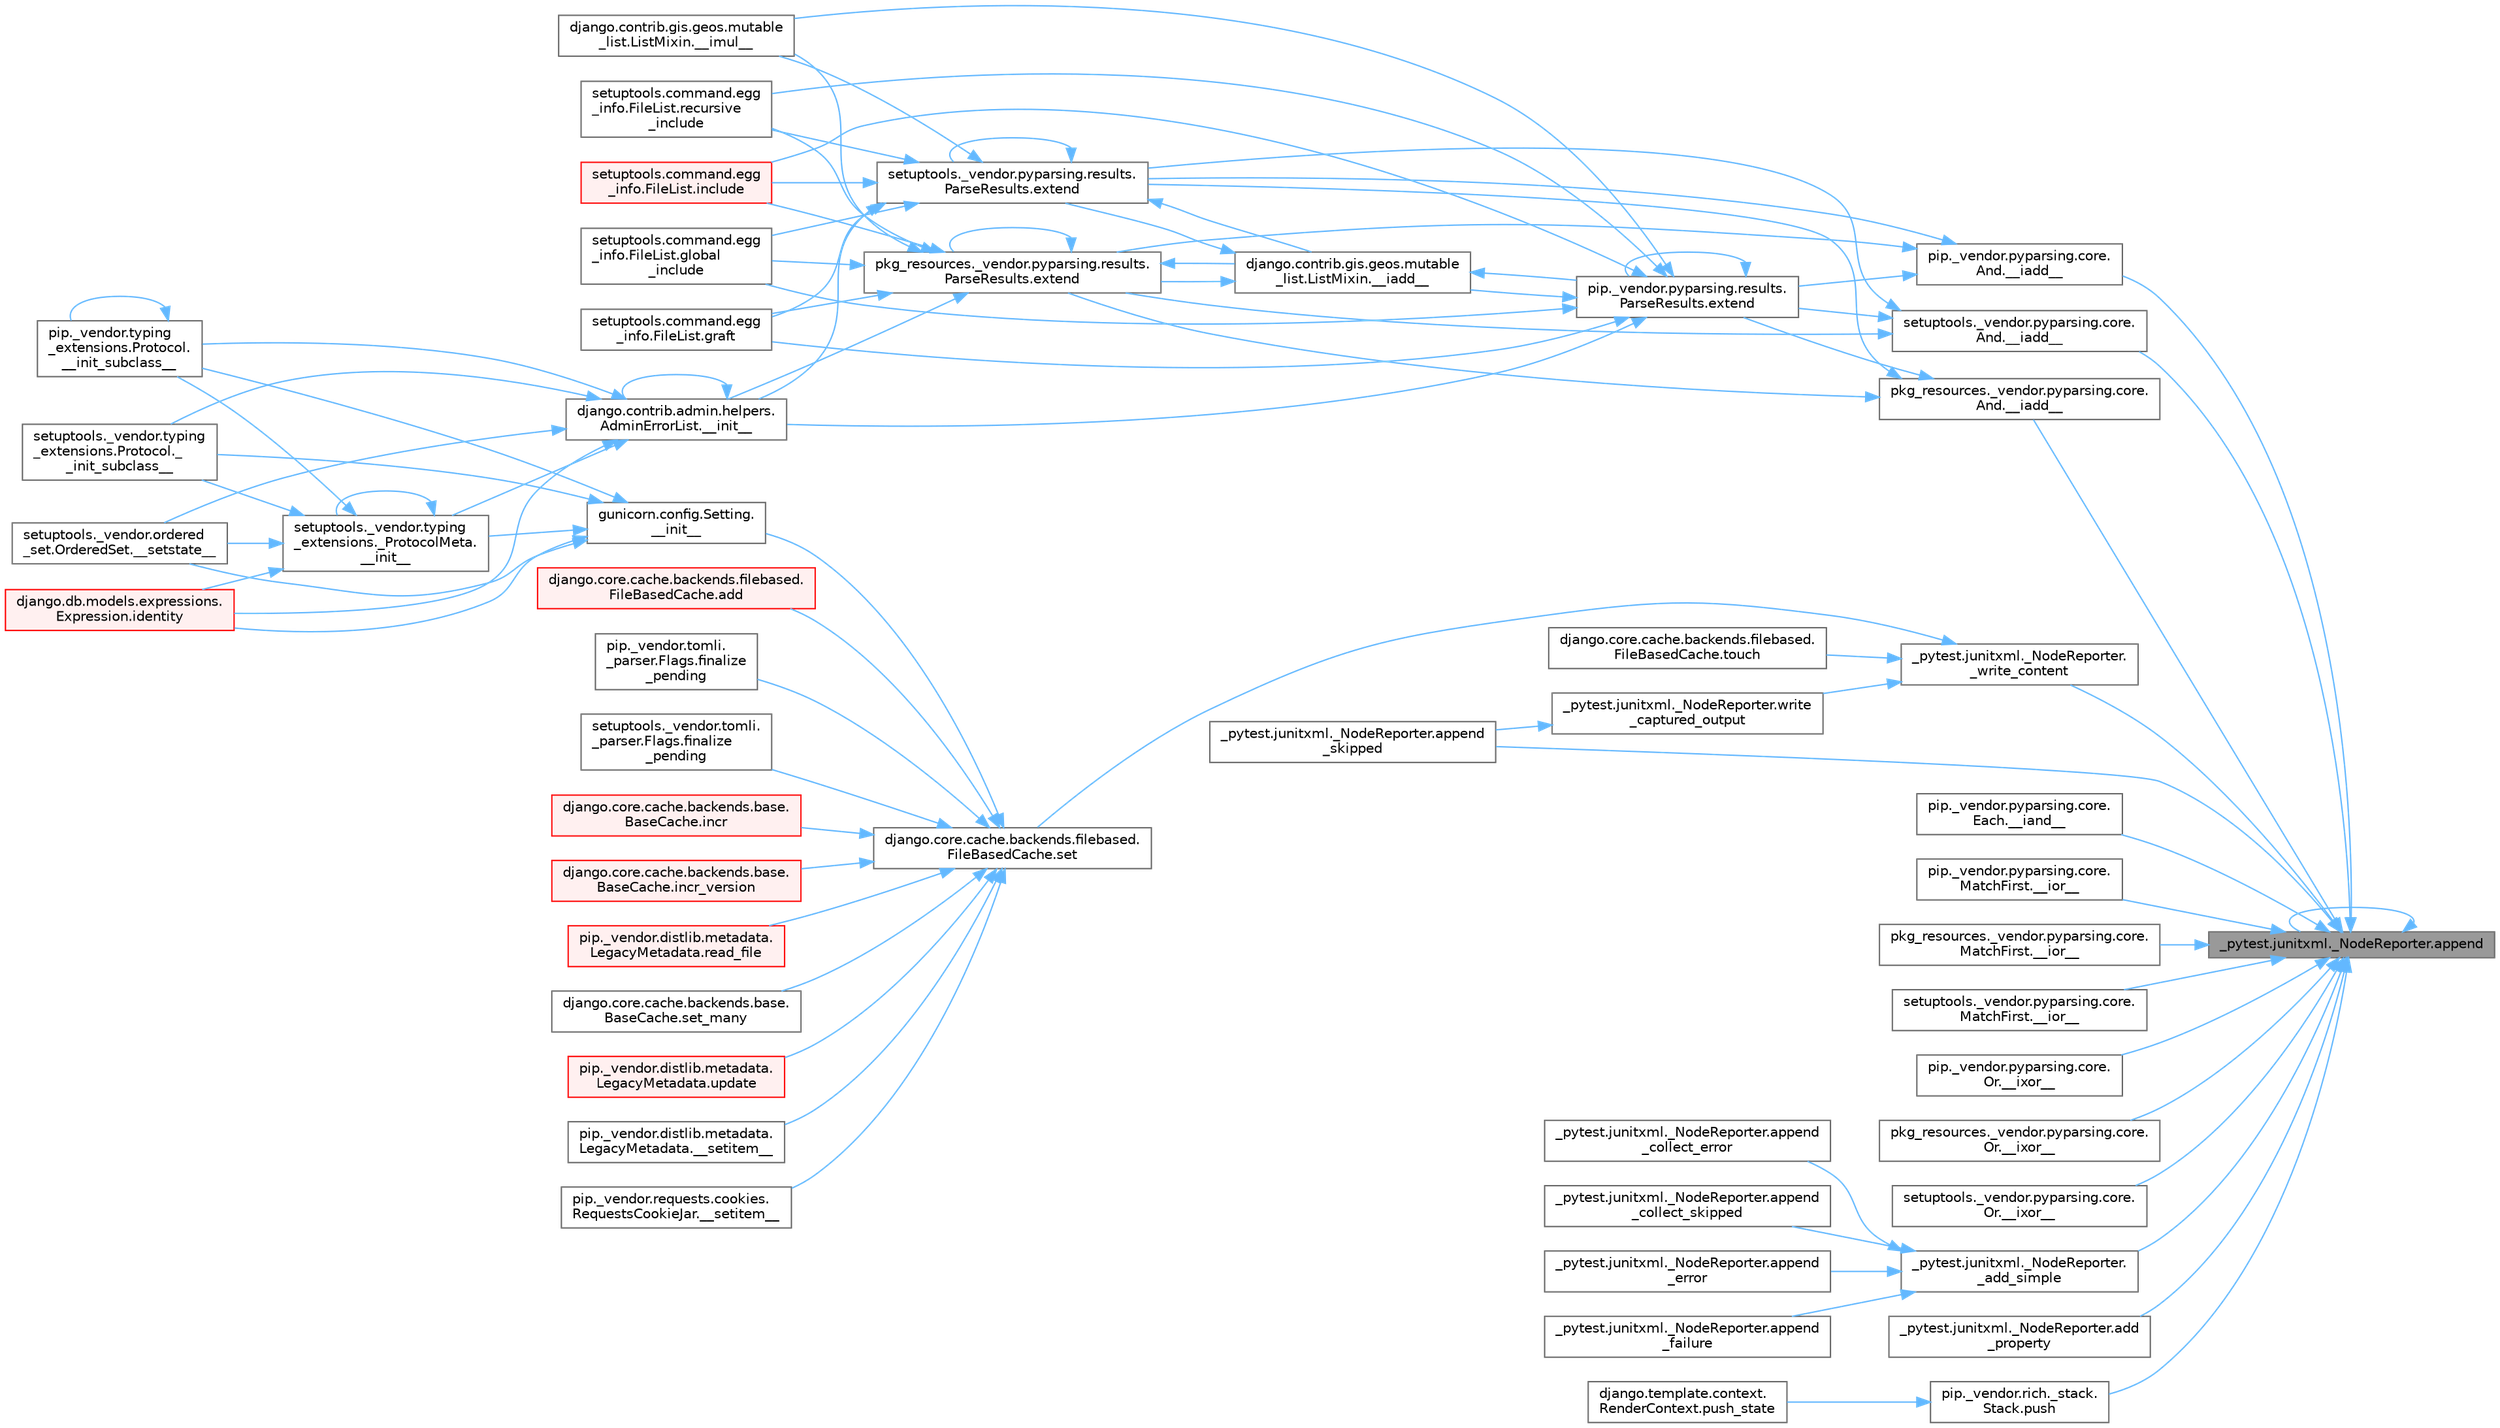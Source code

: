digraph "_pytest.junitxml._NodeReporter.append"
{
 // LATEX_PDF_SIZE
  bgcolor="transparent";
  edge [fontname=Helvetica,fontsize=10,labelfontname=Helvetica,labelfontsize=10];
  node [fontname=Helvetica,fontsize=10,shape=box,height=0.2,width=0.4];
  rankdir="RL";
  Node1 [id="Node000001",label="_pytest.junitxml._NodeReporter.append",height=0.2,width=0.4,color="gray40", fillcolor="grey60", style="filled", fontcolor="black",tooltip=" "];
  Node1 -> Node2 [id="edge1_Node000001_Node000002",dir="back",color="steelblue1",style="solid",tooltip=" "];
  Node2 [id="Node000002",label="pip._vendor.pyparsing.core.\lAnd.__iadd__",height=0.2,width=0.4,color="grey40", fillcolor="white", style="filled",URL="$classpip_1_1__vendor_1_1pyparsing_1_1core_1_1_and.html#a95acc8d227938acc37737c38dedc21ae",tooltip=" "];
  Node2 -> Node3 [id="edge2_Node000002_Node000003",dir="back",color="steelblue1",style="solid",tooltip=" "];
  Node3 [id="Node000003",label="pip._vendor.pyparsing.results.\lParseResults.extend",height=0.2,width=0.4,color="grey40", fillcolor="white", style="filled",URL="$classpip_1_1__vendor_1_1pyparsing_1_1results_1_1_parse_results.html#a3a8a69368a4bca23dd54b356a2a06946",tooltip=" "];
  Node3 -> Node4 [id="edge3_Node000003_Node000004",dir="back",color="steelblue1",style="solid",tooltip=" "];
  Node4 [id="Node000004",label="django.contrib.gis.geos.mutable\l_list.ListMixin.__iadd__",height=0.2,width=0.4,color="grey40", fillcolor="white", style="filled",URL="$classdjango_1_1contrib_1_1gis_1_1geos_1_1mutable__list_1_1_list_mixin.html#a892ce7a768206faf1d6150c2d2faf64f",tooltip=" "];
  Node4 -> Node3 [id="edge4_Node000004_Node000003",dir="back",color="steelblue1",style="solid",tooltip=" "];
  Node4 -> Node5 [id="edge5_Node000004_Node000005",dir="back",color="steelblue1",style="solid",tooltip=" "];
  Node5 [id="Node000005",label="pkg_resources._vendor.pyparsing.results.\lParseResults.extend",height=0.2,width=0.4,color="grey40", fillcolor="white", style="filled",URL="$classpkg__resources_1_1__vendor_1_1pyparsing_1_1results_1_1_parse_results.html#a72e8060e72d308428923c84a049d11b1",tooltip=" "];
  Node5 -> Node4 [id="edge6_Node000005_Node000004",dir="back",color="steelblue1",style="solid",tooltip=" "];
  Node5 -> Node6 [id="edge7_Node000005_Node000006",dir="back",color="steelblue1",style="solid",tooltip=" "];
  Node6 [id="Node000006",label="django.contrib.gis.geos.mutable\l_list.ListMixin.__imul__",height=0.2,width=0.4,color="grey40", fillcolor="white", style="filled",URL="$classdjango_1_1contrib_1_1gis_1_1geos_1_1mutable__list_1_1_list_mixin.html#aa1f26122b3cd1330a9489e8efd2b7ecf",tooltip=" "];
  Node5 -> Node7 [id="edge8_Node000005_Node000007",dir="back",color="steelblue1",style="solid",tooltip=" "];
  Node7 [id="Node000007",label="django.contrib.admin.helpers.\lAdminErrorList.__init__",height=0.2,width=0.4,color="grey40", fillcolor="white", style="filled",URL="$classdjango_1_1contrib_1_1admin_1_1helpers_1_1_admin_error_list.html#a5878563f6cf5f204f1ad08384fe02b52",tooltip=" "];
  Node7 -> Node7 [id="edge9_Node000007_Node000007",dir="back",color="steelblue1",style="solid",tooltip=" "];
  Node7 -> Node8 [id="edge10_Node000007_Node000008",dir="back",color="steelblue1",style="solid",tooltip=" "];
  Node8 [id="Node000008",label="setuptools._vendor.typing\l_extensions._ProtocolMeta.\l__init__",height=0.2,width=0.4,color="grey40", fillcolor="white", style="filled",URL="$classsetuptools_1_1__vendor_1_1typing__extensions_1_1___protocol_meta.html#a7bbaff8ac6d19534b46bca363ee0b43a",tooltip=" "];
  Node8 -> Node8 [id="edge11_Node000008_Node000008",dir="back",color="steelblue1",style="solid",tooltip=" "];
  Node8 -> Node9 [id="edge12_Node000008_Node000009",dir="back",color="steelblue1",style="solid",tooltip=" "];
  Node9 [id="Node000009",label="pip._vendor.typing\l_extensions.Protocol.\l__init_subclass__",height=0.2,width=0.4,color="grey40", fillcolor="white", style="filled",URL="$classpip_1_1__vendor_1_1typing__extensions_1_1_protocol.html#a2916efc86cebb8aba6deb7fd30b33988",tooltip=" "];
  Node9 -> Node9 [id="edge13_Node000009_Node000009",dir="back",color="steelblue1",style="solid",tooltip=" "];
  Node8 -> Node10 [id="edge14_Node000008_Node000010",dir="back",color="steelblue1",style="solid",tooltip=" "];
  Node10 [id="Node000010",label="setuptools._vendor.typing\l_extensions.Protocol._\l_init_subclass__",height=0.2,width=0.4,color="grey40", fillcolor="white", style="filled",URL="$classsetuptools_1_1__vendor_1_1typing__extensions_1_1_protocol.html#ac6cbebc092a4724ab3704c5334059874",tooltip=" "];
  Node8 -> Node11 [id="edge15_Node000008_Node000011",dir="back",color="steelblue1",style="solid",tooltip=" "];
  Node11 [id="Node000011",label="setuptools._vendor.ordered\l_set.OrderedSet.__setstate__",height=0.2,width=0.4,color="grey40", fillcolor="white", style="filled",URL="$classsetuptools_1_1__vendor_1_1ordered__set_1_1_ordered_set.html#aa7f7de9d987829525d06db565fe1b4a1",tooltip=" "];
  Node8 -> Node12 [id="edge16_Node000008_Node000012",dir="back",color="steelblue1",style="solid",tooltip=" "];
  Node12 [id="Node000012",label="django.db.models.expressions.\lExpression.identity",height=0.2,width=0.4,color="red", fillcolor="#FFF0F0", style="filled",URL="$classdjango_1_1db_1_1models_1_1expressions_1_1_expression.html#a10048810b5eb8641acf3bc150731b925",tooltip=" "];
  Node7 -> Node9 [id="edge17_Node000007_Node000009",dir="back",color="steelblue1",style="solid",tooltip=" "];
  Node7 -> Node10 [id="edge18_Node000007_Node000010",dir="back",color="steelblue1",style="solid",tooltip=" "];
  Node7 -> Node11 [id="edge19_Node000007_Node000011",dir="back",color="steelblue1",style="solid",tooltip=" "];
  Node7 -> Node12 [id="edge20_Node000007_Node000012",dir="back",color="steelblue1",style="solid",tooltip=" "];
  Node5 -> Node5 [id="edge21_Node000005_Node000005",dir="back",color="steelblue1",style="solid",tooltip=" "];
  Node5 -> Node39 [id="edge22_Node000005_Node000039",dir="back",color="steelblue1",style="solid",tooltip=" "];
  Node39 [id="Node000039",label="setuptools.command.egg\l_info.FileList.global\l_include",height=0.2,width=0.4,color="grey40", fillcolor="white", style="filled",URL="$classsetuptools_1_1command_1_1egg__info_1_1_file_list.html#aadac1c6cd8f0f3ca32ae942964571e54",tooltip=" "];
  Node5 -> Node40 [id="edge23_Node000005_Node000040",dir="back",color="steelblue1",style="solid",tooltip=" "];
  Node40 [id="Node000040",label="setuptools.command.egg\l_info.FileList.graft",height=0.2,width=0.4,color="grey40", fillcolor="white", style="filled",URL="$classsetuptools_1_1command_1_1egg__info_1_1_file_list.html#a9c1fb7dd83a4e7a24412a3a265fbc102",tooltip=" "];
  Node5 -> Node41 [id="edge24_Node000005_Node000041",dir="back",color="steelblue1",style="solid",tooltip=" "];
  Node41 [id="Node000041",label="setuptools.command.egg\l_info.FileList.include",height=0.2,width=0.4,color="red", fillcolor="#FFF0F0", style="filled",URL="$classsetuptools_1_1command_1_1egg__info_1_1_file_list.html#a607fa79fcff4595945fdfb1f266eb132",tooltip=" "];
  Node5 -> Node699 [id="edge25_Node000005_Node000699",dir="back",color="steelblue1",style="solid",tooltip=" "];
  Node699 [id="Node000699",label="setuptools.command.egg\l_info.FileList.recursive\l_include",height=0.2,width=0.4,color="grey40", fillcolor="white", style="filled",URL="$classsetuptools_1_1command_1_1egg__info_1_1_file_list.html#af4da1ce86e34e016e9eabd4713cc186a",tooltip=" "];
  Node4 -> Node715 [id="edge26_Node000004_Node000715",dir="back",color="steelblue1",style="solid",tooltip=" "];
  Node715 [id="Node000715",label="setuptools._vendor.pyparsing.results.\lParseResults.extend",height=0.2,width=0.4,color="grey40", fillcolor="white", style="filled",URL="$classsetuptools_1_1__vendor_1_1pyparsing_1_1results_1_1_parse_results.html#aa11ff3f0723c175143645b9325417229",tooltip=" "];
  Node715 -> Node4 [id="edge27_Node000715_Node000004",dir="back",color="steelblue1",style="solid",tooltip=" "];
  Node715 -> Node6 [id="edge28_Node000715_Node000006",dir="back",color="steelblue1",style="solid",tooltip=" "];
  Node715 -> Node7 [id="edge29_Node000715_Node000007",dir="back",color="steelblue1",style="solid",tooltip=" "];
  Node715 -> Node715 [id="edge30_Node000715_Node000715",dir="back",color="steelblue1",style="solid",tooltip=" "];
  Node715 -> Node39 [id="edge31_Node000715_Node000039",dir="back",color="steelblue1",style="solid",tooltip=" "];
  Node715 -> Node40 [id="edge32_Node000715_Node000040",dir="back",color="steelblue1",style="solid",tooltip=" "];
  Node715 -> Node41 [id="edge33_Node000715_Node000041",dir="back",color="steelblue1",style="solid",tooltip=" "];
  Node715 -> Node699 [id="edge34_Node000715_Node000699",dir="back",color="steelblue1",style="solid",tooltip=" "];
  Node3 -> Node6 [id="edge35_Node000003_Node000006",dir="back",color="steelblue1",style="solid",tooltip=" "];
  Node3 -> Node7 [id="edge36_Node000003_Node000007",dir="back",color="steelblue1",style="solid",tooltip=" "];
  Node3 -> Node3 [id="edge37_Node000003_Node000003",dir="back",color="steelblue1",style="solid",tooltip=" "];
  Node3 -> Node39 [id="edge38_Node000003_Node000039",dir="back",color="steelblue1",style="solid",tooltip=" "];
  Node3 -> Node40 [id="edge39_Node000003_Node000040",dir="back",color="steelblue1",style="solid",tooltip=" "];
  Node3 -> Node41 [id="edge40_Node000003_Node000041",dir="back",color="steelblue1",style="solid",tooltip=" "];
  Node3 -> Node699 [id="edge41_Node000003_Node000699",dir="back",color="steelblue1",style="solid",tooltip=" "];
  Node2 -> Node5 [id="edge42_Node000002_Node000005",dir="back",color="steelblue1",style="solid",tooltip=" "];
  Node2 -> Node715 [id="edge43_Node000002_Node000715",dir="back",color="steelblue1",style="solid",tooltip=" "];
  Node1 -> Node714 [id="edge44_Node000001_Node000714",dir="back",color="steelblue1",style="solid",tooltip=" "];
  Node714 [id="Node000714",label="pkg_resources._vendor.pyparsing.core.\lAnd.__iadd__",height=0.2,width=0.4,color="grey40", fillcolor="white", style="filled",URL="$classpkg__resources_1_1__vendor_1_1pyparsing_1_1core_1_1_and.html#a3518d567360a52cd23673c05d57da5ec",tooltip=" "];
  Node714 -> Node3 [id="edge45_Node000714_Node000003",dir="back",color="steelblue1",style="solid",tooltip=" "];
  Node714 -> Node5 [id="edge46_Node000714_Node000005",dir="back",color="steelblue1",style="solid",tooltip=" "];
  Node714 -> Node715 [id="edge47_Node000714_Node000715",dir="back",color="steelblue1",style="solid",tooltip=" "];
  Node1 -> Node716 [id="edge48_Node000001_Node000716",dir="back",color="steelblue1",style="solid",tooltip=" "];
  Node716 [id="Node000716",label="setuptools._vendor.pyparsing.core.\lAnd.__iadd__",height=0.2,width=0.4,color="grey40", fillcolor="white", style="filled",URL="$classsetuptools_1_1__vendor_1_1pyparsing_1_1core_1_1_and.html#ae5d5acd18921d1ec46dfdb9ab9dd9a79",tooltip=" "];
  Node716 -> Node3 [id="edge49_Node000716_Node000003",dir="back",color="steelblue1",style="solid",tooltip=" "];
  Node716 -> Node5 [id="edge50_Node000716_Node000005",dir="back",color="steelblue1",style="solid",tooltip=" "];
  Node716 -> Node715 [id="edge51_Node000716_Node000715",dir="back",color="steelblue1",style="solid",tooltip=" "];
  Node1 -> Node717 [id="edge52_Node000001_Node000717",dir="back",color="steelblue1",style="solid",tooltip=" "];
  Node717 [id="Node000717",label="pip._vendor.pyparsing.core.\lEach.__iand__",height=0.2,width=0.4,color="grey40", fillcolor="white", style="filled",URL="$classpip_1_1__vendor_1_1pyparsing_1_1core_1_1_each.html#a1d27b3e9e2bc5b807febd382a9439497",tooltip=" "];
  Node1 -> Node718 [id="edge53_Node000001_Node000718",dir="back",color="steelblue1",style="solid",tooltip=" "];
  Node718 [id="Node000718",label="pip._vendor.pyparsing.core.\lMatchFirst.__ior__",height=0.2,width=0.4,color="grey40", fillcolor="white", style="filled",URL="$classpip_1_1__vendor_1_1pyparsing_1_1core_1_1_match_first.html#ad0838e82fc3e9833a6c81c7a63e030d9",tooltip=" "];
  Node1 -> Node719 [id="edge54_Node000001_Node000719",dir="back",color="steelblue1",style="solid",tooltip=" "];
  Node719 [id="Node000719",label="pkg_resources._vendor.pyparsing.core.\lMatchFirst.__ior__",height=0.2,width=0.4,color="grey40", fillcolor="white", style="filled",URL="$classpkg__resources_1_1__vendor_1_1pyparsing_1_1core_1_1_match_first.html#a58dab88aff8bd3218094f602fbc265f7",tooltip=" "];
  Node1 -> Node720 [id="edge55_Node000001_Node000720",dir="back",color="steelblue1",style="solid",tooltip=" "];
  Node720 [id="Node000720",label="setuptools._vendor.pyparsing.core.\lMatchFirst.__ior__",height=0.2,width=0.4,color="grey40", fillcolor="white", style="filled",URL="$classsetuptools_1_1__vendor_1_1pyparsing_1_1core_1_1_match_first.html#a52ca6c6dcade163b72b05e8a4be07986",tooltip=" "];
  Node1 -> Node721 [id="edge56_Node000001_Node000721",dir="back",color="steelblue1",style="solid",tooltip=" "];
  Node721 [id="Node000721",label="pip._vendor.pyparsing.core.\lOr.__ixor__",height=0.2,width=0.4,color="grey40", fillcolor="white", style="filled",URL="$classpip_1_1__vendor_1_1pyparsing_1_1core_1_1_or.html#a3e25cc44ee800ddd31da17c2aba1439c",tooltip=" "];
  Node1 -> Node722 [id="edge57_Node000001_Node000722",dir="back",color="steelblue1",style="solid",tooltip=" "];
  Node722 [id="Node000722",label="pkg_resources._vendor.pyparsing.core.\lOr.__ixor__",height=0.2,width=0.4,color="grey40", fillcolor="white", style="filled",URL="$classpkg__resources_1_1__vendor_1_1pyparsing_1_1core_1_1_or.html#a816506d6b6cd56e49e24955f5b3ebb1f",tooltip=" "];
  Node1 -> Node723 [id="edge58_Node000001_Node000723",dir="back",color="steelblue1",style="solid",tooltip=" "];
  Node723 [id="Node000723",label="setuptools._vendor.pyparsing.core.\lOr.__ixor__",height=0.2,width=0.4,color="grey40", fillcolor="white", style="filled",URL="$classsetuptools_1_1__vendor_1_1pyparsing_1_1core_1_1_or.html#a3ec14f79774e3ecd53a5db54b830a8c9",tooltip=" "];
  Node1 -> Node724 [id="edge59_Node000001_Node000724",dir="back",color="steelblue1",style="solid",tooltip=" "];
  Node724 [id="Node000724",label="_pytest.junitxml._NodeReporter.\l_add_simple",height=0.2,width=0.4,color="grey40", fillcolor="white", style="filled",URL="$class__pytest_1_1junitxml_1_1___node_reporter.html#a4391acb1ac84356509d35b7f19e9ed05",tooltip=" "];
  Node724 -> Node725 [id="edge60_Node000724_Node000725",dir="back",color="steelblue1",style="solid",tooltip=" "];
  Node725 [id="Node000725",label="_pytest.junitxml._NodeReporter.append\l_collect_error",height=0.2,width=0.4,color="grey40", fillcolor="white", style="filled",URL="$class__pytest_1_1junitxml_1_1___node_reporter.html#a34420ce0d1cb9a19b92db1d1d16ad3b1",tooltip=" "];
  Node724 -> Node726 [id="edge61_Node000724_Node000726",dir="back",color="steelblue1",style="solid",tooltip=" "];
  Node726 [id="Node000726",label="_pytest.junitxml._NodeReporter.append\l_collect_skipped",height=0.2,width=0.4,color="grey40", fillcolor="white", style="filled",URL="$class__pytest_1_1junitxml_1_1___node_reporter.html#a2bace8c92bfffcc32f24d1c1c7fdd940",tooltip=" "];
  Node724 -> Node727 [id="edge62_Node000724_Node000727",dir="back",color="steelblue1",style="solid",tooltip=" "];
  Node727 [id="Node000727",label="_pytest.junitxml._NodeReporter.append\l_error",height=0.2,width=0.4,color="grey40", fillcolor="white", style="filled",URL="$class__pytest_1_1junitxml_1_1___node_reporter.html#a6e3ab7dee3eff253205ce23fbe939e0b",tooltip=" "];
  Node724 -> Node728 [id="edge63_Node000724_Node000728",dir="back",color="steelblue1",style="solid",tooltip=" "];
  Node728 [id="Node000728",label="_pytest.junitxml._NodeReporter.append\l_failure",height=0.2,width=0.4,color="grey40", fillcolor="white", style="filled",URL="$class__pytest_1_1junitxml_1_1___node_reporter.html#a3e9c05579208357e08e253fc978d48b2",tooltip=" "];
  Node1 -> Node729 [id="edge64_Node000001_Node000729",dir="back",color="steelblue1",style="solid",tooltip=" "];
  Node729 [id="Node000729",label="_pytest.junitxml._NodeReporter.\l_write_content",height=0.2,width=0.4,color="grey40", fillcolor="white", style="filled",URL="$class__pytest_1_1junitxml_1_1___node_reporter.html#aa537797e0840b2d523cf1eb44f5c1bad",tooltip=" "];
  Node729 -> Node730 [id="edge65_Node000729_Node000730",dir="back",color="steelblue1",style="solid",tooltip=" "];
  Node730 [id="Node000730",label="django.core.cache.backends.filebased.\lFileBasedCache.set",height=0.2,width=0.4,color="grey40", fillcolor="white", style="filled",URL="$classdjango_1_1core_1_1cache_1_1backends_1_1filebased_1_1_file_based_cache.html#a7c5292a9ab120424eeaf5fe254366ca6",tooltip=" "];
  Node730 -> Node731 [id="edge66_Node000730_Node000731",dir="back",color="steelblue1",style="solid",tooltip=" "];
  Node731 [id="Node000731",label="gunicorn.config.Setting.\l__init__",height=0.2,width=0.4,color="grey40", fillcolor="white", style="filled",URL="$classgunicorn_1_1config_1_1_setting.html#aca1cb2d38bdd9b92194f85913daaaa53",tooltip=" "];
  Node731 -> Node8 [id="edge67_Node000731_Node000008",dir="back",color="steelblue1",style="solid",tooltip=" "];
  Node731 -> Node9 [id="edge68_Node000731_Node000009",dir="back",color="steelblue1",style="solid",tooltip=" "];
  Node731 -> Node10 [id="edge69_Node000731_Node000010",dir="back",color="steelblue1",style="solid",tooltip=" "];
  Node731 -> Node11 [id="edge70_Node000731_Node000011",dir="back",color="steelblue1",style="solid",tooltip=" "];
  Node731 -> Node12 [id="edge71_Node000731_Node000012",dir="back",color="steelblue1",style="solid",tooltip=" "];
  Node730 -> Node732 [id="edge72_Node000730_Node000732",dir="back",color="steelblue1",style="solid",tooltip=" "];
  Node732 [id="Node000732",label="pip._vendor.distlib.metadata.\lLegacyMetadata.__setitem__",height=0.2,width=0.4,color="grey40", fillcolor="white", style="filled",URL="$classpip_1_1__vendor_1_1distlib_1_1metadata_1_1_legacy_metadata.html#ab82e88a698ec57bd9f8ac873948a3802",tooltip=" "];
  Node730 -> Node733 [id="edge73_Node000730_Node000733",dir="back",color="steelblue1",style="solid",tooltip=" "];
  Node733 [id="Node000733",label="pip._vendor.requests.cookies.\lRequestsCookieJar.__setitem__",height=0.2,width=0.4,color="grey40", fillcolor="white", style="filled",URL="$classpip_1_1__vendor_1_1requests_1_1cookies_1_1_requests_cookie_jar.html#a795f42fede709c520cc7c2452cdceeb9",tooltip=" "];
  Node730 -> Node734 [id="edge74_Node000730_Node000734",dir="back",color="steelblue1",style="solid",tooltip=" "];
  Node734 [id="Node000734",label="django.core.cache.backends.filebased.\lFileBasedCache.add",height=0.2,width=0.4,color="red", fillcolor="#FFF0F0", style="filled",URL="$classdjango_1_1core_1_1cache_1_1backends_1_1filebased_1_1_file_based_cache.html#a2f380fb404bde29c82c6169465ee1391",tooltip=" "];
  Node730 -> Node735 [id="edge75_Node000730_Node000735",dir="back",color="steelblue1",style="solid",tooltip=" "];
  Node735 [id="Node000735",label="pip._vendor.tomli.\l_parser.Flags.finalize\l_pending",height=0.2,width=0.4,color="grey40", fillcolor="white", style="filled",URL="$classpip_1_1__vendor_1_1tomli_1_1__parser_1_1_flags.html#a1930c0bd50ceafa1db786d83b8cccd4a",tooltip=" "];
  Node730 -> Node736 [id="edge76_Node000730_Node000736",dir="back",color="steelblue1",style="solid",tooltip=" "];
  Node736 [id="Node000736",label="setuptools._vendor.tomli.\l_parser.Flags.finalize\l_pending",height=0.2,width=0.4,color="grey40", fillcolor="white", style="filled",URL="$classsetuptools_1_1__vendor_1_1tomli_1_1__parser_1_1_flags.html#a5d7c62898586672de935990ed6f4a7e1",tooltip=" "];
  Node730 -> Node737 [id="edge77_Node000730_Node000737",dir="back",color="steelblue1",style="solid",tooltip=" "];
  Node737 [id="Node000737",label="django.core.cache.backends.base.\lBaseCache.incr",height=0.2,width=0.4,color="red", fillcolor="#FFF0F0", style="filled",URL="$classdjango_1_1core_1_1cache_1_1backends_1_1base_1_1_base_cache.html#ab502f06a18e16d3d1495fdf1dca28831",tooltip=" "];
  Node730 -> Node344 [id="edge78_Node000730_Node000344",dir="back",color="steelblue1",style="solid",tooltip=" "];
  Node344 [id="Node000344",label="django.core.cache.backends.base.\lBaseCache.incr_version",height=0.2,width=0.4,color="red", fillcolor="#FFF0F0", style="filled",URL="$classdjango_1_1core_1_1cache_1_1backends_1_1base_1_1_base_cache.html#a3ac7d74ffcfca67e2afee86ecf858b34",tooltip=" "];
  Node730 -> Node740 [id="edge79_Node000730_Node000740",dir="back",color="steelblue1",style="solid",tooltip=" "];
  Node740 [id="Node000740",label="pip._vendor.distlib.metadata.\lLegacyMetadata.read_file",height=0.2,width=0.4,color="red", fillcolor="#FFF0F0", style="filled",URL="$classpip_1_1__vendor_1_1distlib_1_1metadata_1_1_legacy_metadata.html#ab45a644b4204b8e049a9584d0be7193e",tooltip=" "];
  Node730 -> Node1096 [id="edge80_Node000730_Node001096",dir="back",color="steelblue1",style="solid",tooltip=" "];
  Node1096 [id="Node001096",label="django.core.cache.backends.base.\lBaseCache.set_many",height=0.2,width=0.4,color="grey40", fillcolor="white", style="filled",URL="$classdjango_1_1core_1_1cache_1_1backends_1_1base_1_1_base_cache.html#a148a79bde32c256a462b4a55b1d8b659",tooltip=" "];
  Node730 -> Node1097 [id="edge81_Node000730_Node001097",dir="back",color="steelblue1",style="solid",tooltip=" "];
  Node1097 [id="Node001097",label="pip._vendor.distlib.metadata.\lLegacyMetadata.update",height=0.2,width=0.4,color="red", fillcolor="#FFF0F0", style="filled",URL="$classpip_1_1__vendor_1_1distlib_1_1metadata_1_1_legacy_metadata.html#aefa482c1aa5db626eda875a4a1941995",tooltip=" "];
  Node729 -> Node2477 [id="edge82_Node000729_Node002477",dir="back",color="steelblue1",style="solid",tooltip=" "];
  Node2477 [id="Node002477",label="django.core.cache.backends.filebased.\lFileBasedCache.touch",height=0.2,width=0.4,color="grey40", fillcolor="white", style="filled",URL="$classdjango_1_1core_1_1cache_1_1backends_1_1filebased_1_1_file_based_cache.html#ac2a0031a190feb092445232e16c1a18c",tooltip=" "];
  Node729 -> Node2867 [id="edge83_Node000729_Node002867",dir="back",color="steelblue1",style="solid",tooltip=" "];
  Node2867 [id="Node002867",label="_pytest.junitxml._NodeReporter.write\l_captured_output",height=0.2,width=0.4,color="grey40", fillcolor="white", style="filled",URL="$class__pytest_1_1junitxml_1_1___node_reporter.html#a554ff0133e02ee18c1a5bfc52b24ea81",tooltip=" "];
  Node2867 -> Node828 [id="edge84_Node002867_Node000828",dir="back",color="steelblue1",style="solid",tooltip=" "];
  Node828 [id="Node000828",label="_pytest.junitxml._NodeReporter.append\l_skipped",height=0.2,width=0.4,color="grey40", fillcolor="white", style="filled",URL="$class__pytest_1_1junitxml_1_1___node_reporter.html#ab97f89cb32bf7b82613026daaba742f4",tooltip=" "];
  Node1 -> Node3179 [id="edge85_Node000001_Node003179",dir="back",color="steelblue1",style="solid",tooltip=" "];
  Node3179 [id="Node003179",label="_pytest.junitxml._NodeReporter.add\l_property",height=0.2,width=0.4,color="grey40", fillcolor="white", style="filled",URL="$class__pytest_1_1junitxml_1_1___node_reporter.html#acae6e70bc19f62e7c1f3d7996ab1771c",tooltip=" "];
  Node1 -> Node1 [id="edge86_Node000001_Node000001",dir="back",color="steelblue1",style="solid",tooltip=" "];
  Node1 -> Node828 [id="edge87_Node000001_Node000828",dir="back",color="steelblue1",style="solid",tooltip=" "];
  Node1 -> Node829 [id="edge88_Node000001_Node000829",dir="back",color="steelblue1",style="solid",tooltip=" "];
  Node829 [id="Node000829",label="pip._vendor.rich._stack.\lStack.push",height=0.2,width=0.4,color="grey40", fillcolor="white", style="filled",URL="$classpip_1_1__vendor_1_1rich_1_1__stack_1_1_stack.html#a9abf52fc71455f03eb8cc24270622a4a",tooltip=" "];
  Node829 -> Node830 [id="edge89_Node000829_Node000830",dir="back",color="steelblue1",style="solid",tooltip=" "];
  Node830 [id="Node000830",label="django.template.context.\lRenderContext.push_state",height=0.2,width=0.4,color="grey40", fillcolor="white", style="filled",URL="$classdjango_1_1template_1_1context_1_1_render_context.html#a5b49e0fc0a1558a1ea026a466f7798d7",tooltip=" "];
}
